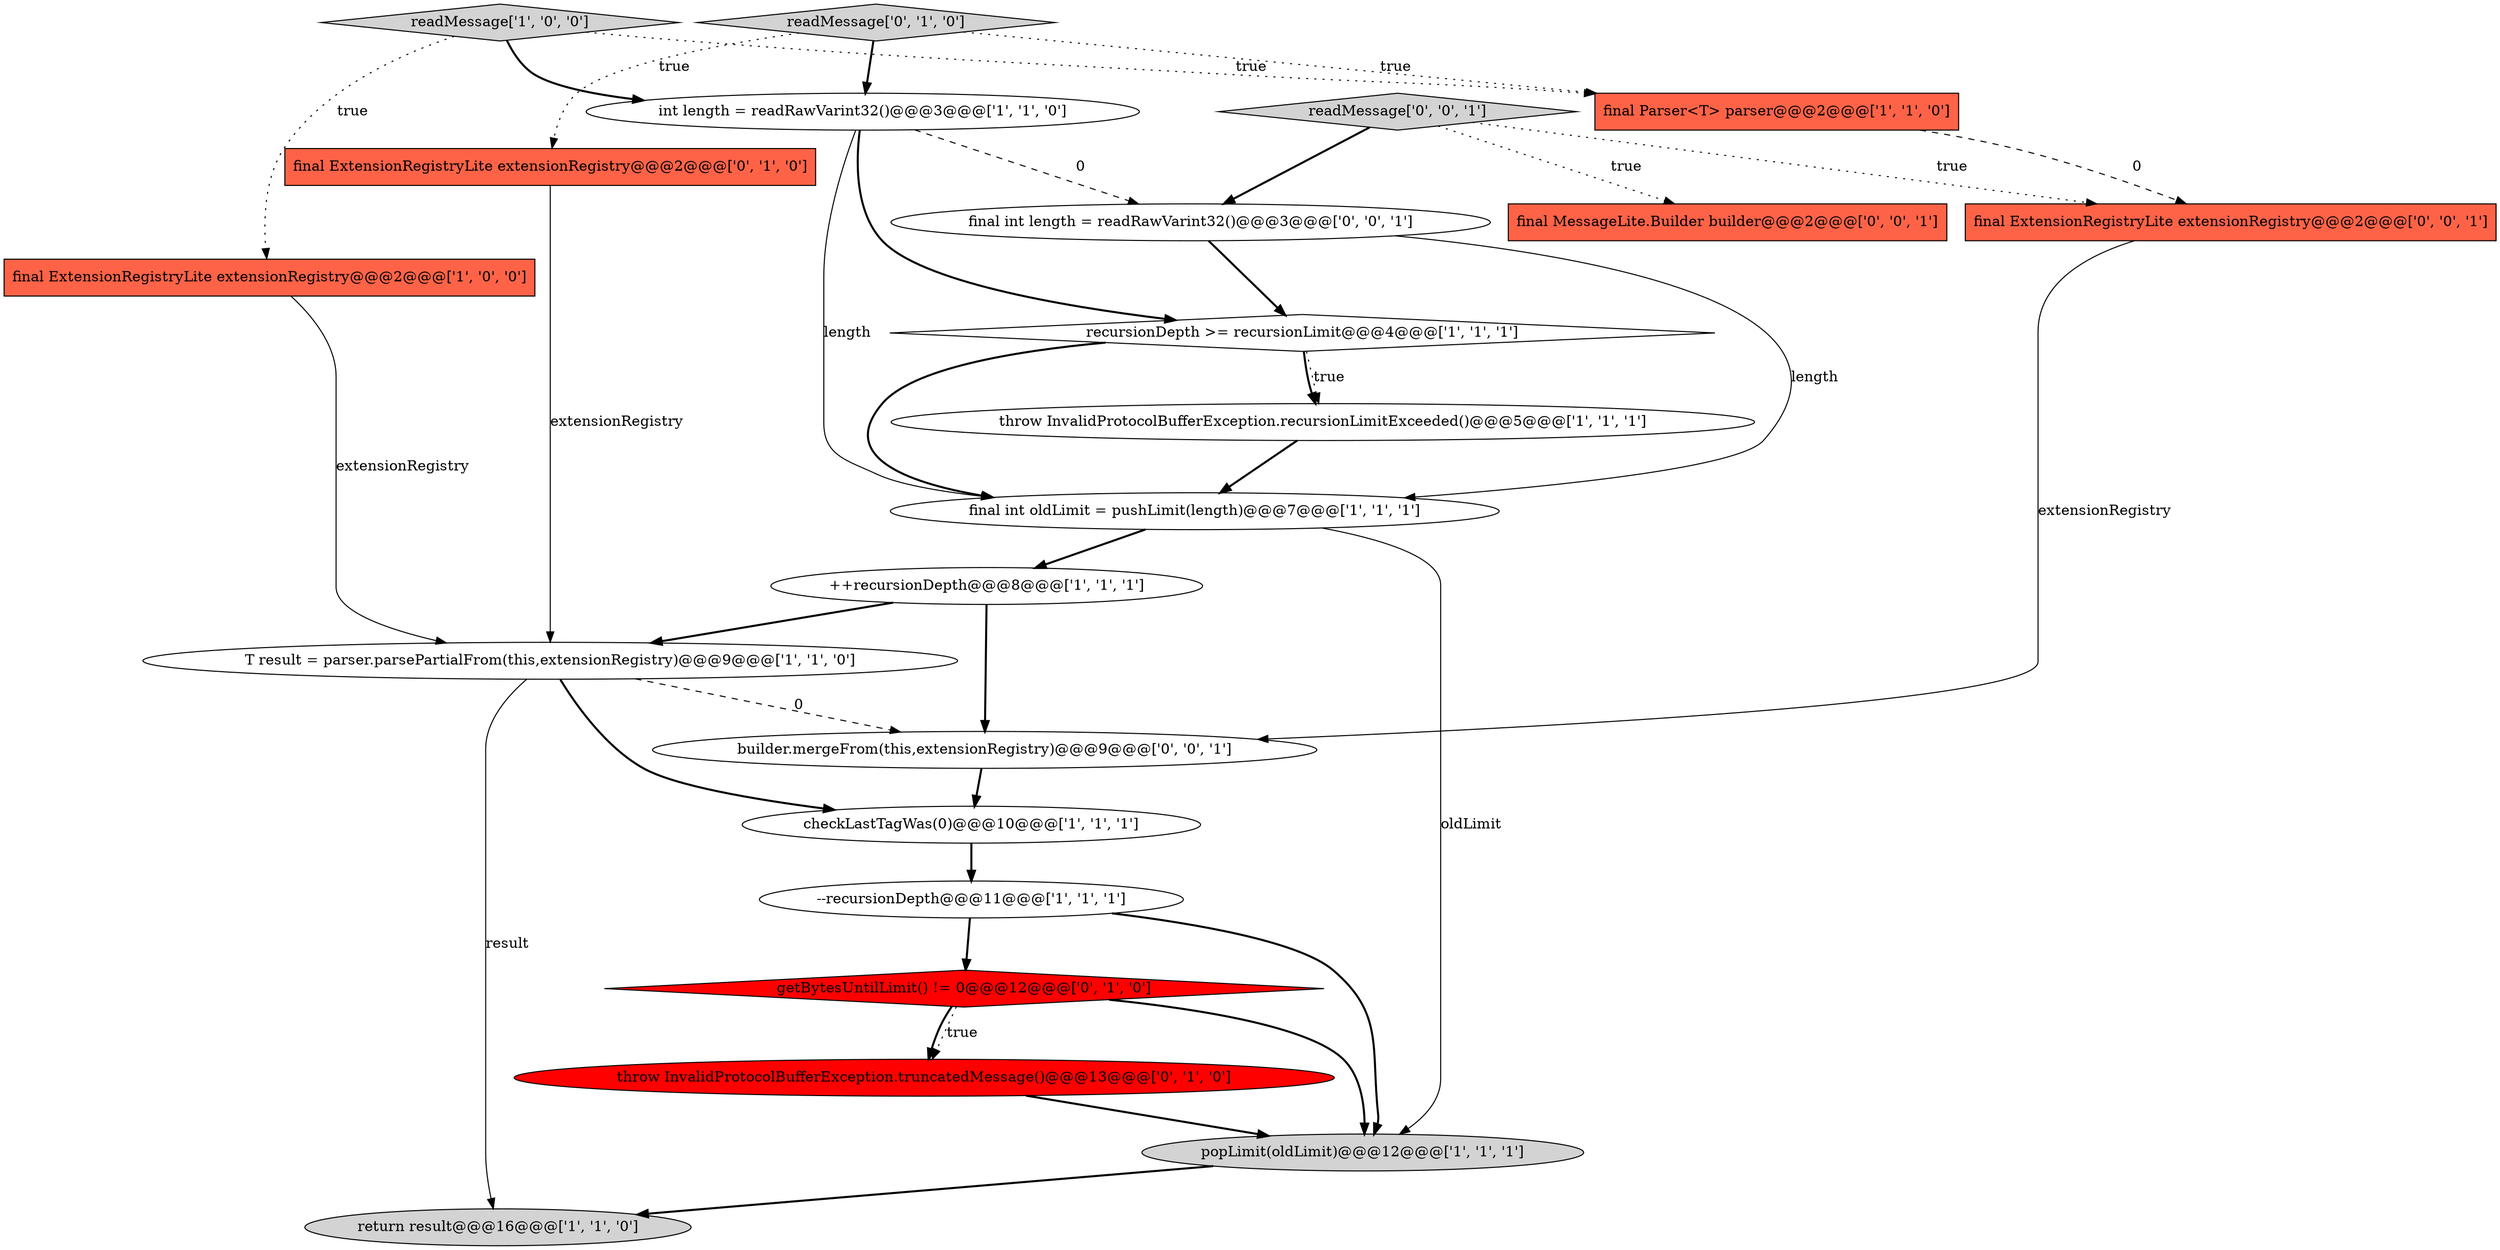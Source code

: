digraph {
20 [style = filled, label = "readMessage['0', '0', '1']", fillcolor = lightgray, shape = diamond image = "AAA0AAABBB3BBB"];
7 [style = filled, label = "T result = parser.parsePartialFrom(this,extensionRegistry)@@@9@@@['1', '1', '0']", fillcolor = white, shape = ellipse image = "AAA0AAABBB1BBB"];
14 [style = filled, label = "final ExtensionRegistryLite extensionRegistry@@@2@@@['0', '1', '0']", fillcolor = tomato, shape = box image = "AAA0AAABBB2BBB"];
21 [style = filled, label = "final int length = readRawVarint32()@@@3@@@['0', '0', '1']", fillcolor = white, shape = ellipse image = "AAA0AAABBB3BBB"];
5 [style = filled, label = "recursionDepth >= recursionLimit@@@4@@@['1', '1', '1']", fillcolor = white, shape = diamond image = "AAA0AAABBB1BBB"];
0 [style = filled, label = "final ExtensionRegistryLite extensionRegistry@@@2@@@['1', '0', '0']", fillcolor = tomato, shape = box image = "AAA0AAABBB1BBB"];
3 [style = filled, label = "final Parser<T> parser@@@2@@@['1', '1', '0']", fillcolor = tomato, shape = box image = "AAA0AAABBB1BBB"];
13 [style = filled, label = "readMessage['0', '1', '0']", fillcolor = lightgray, shape = diamond image = "AAA0AAABBB2BBB"];
8 [style = filled, label = "int length = readRawVarint32()@@@3@@@['1', '1', '0']", fillcolor = white, shape = ellipse image = "AAA0AAABBB1BBB"];
19 [style = filled, label = "builder.mergeFrom(this,extensionRegistry)@@@9@@@['0', '0', '1']", fillcolor = white, shape = ellipse image = "AAA0AAABBB3BBB"];
9 [style = filled, label = "return result@@@16@@@['1', '1', '0']", fillcolor = lightgray, shape = ellipse image = "AAA0AAABBB1BBB"];
11 [style = filled, label = "readMessage['1', '0', '0']", fillcolor = lightgray, shape = diamond image = "AAA0AAABBB1BBB"];
15 [style = filled, label = "getBytesUntilLimit() != 0@@@12@@@['0', '1', '0']", fillcolor = red, shape = diamond image = "AAA1AAABBB2BBB"];
2 [style = filled, label = "checkLastTagWas(0)@@@10@@@['1', '1', '1']", fillcolor = white, shape = ellipse image = "AAA0AAABBB1BBB"];
4 [style = filled, label = "popLimit(oldLimit)@@@12@@@['1', '1', '1']", fillcolor = lightgray, shape = ellipse image = "AAA0AAABBB1BBB"];
16 [style = filled, label = "throw InvalidProtocolBufferException.truncatedMessage()@@@13@@@['0', '1', '0']", fillcolor = red, shape = ellipse image = "AAA1AAABBB2BBB"];
12 [style = filled, label = "final int oldLimit = pushLimit(length)@@@7@@@['1', '1', '1']", fillcolor = white, shape = ellipse image = "AAA0AAABBB1BBB"];
18 [style = filled, label = "final ExtensionRegistryLite extensionRegistry@@@2@@@['0', '0', '1']", fillcolor = tomato, shape = box image = "AAA0AAABBB3BBB"];
1 [style = filled, label = "throw InvalidProtocolBufferException.recursionLimitExceeded()@@@5@@@['1', '1', '1']", fillcolor = white, shape = ellipse image = "AAA0AAABBB1BBB"];
17 [style = filled, label = "final MessageLite.Builder builder@@@2@@@['0', '0', '1']", fillcolor = tomato, shape = box image = "AAA0AAABBB3BBB"];
10 [style = filled, label = "--recursionDepth@@@11@@@['1', '1', '1']", fillcolor = white, shape = ellipse image = "AAA0AAABBB1BBB"];
6 [style = filled, label = "++recursionDepth@@@8@@@['1', '1', '1']", fillcolor = white, shape = ellipse image = "AAA0AAABBB1BBB"];
4->9 [style = bold, label=""];
18->19 [style = solid, label="extensionRegistry"];
10->15 [style = bold, label=""];
13->3 [style = dotted, label="true"];
12->4 [style = solid, label="oldLimit"];
20->17 [style = dotted, label="true"];
3->18 [style = dashed, label="0"];
5->1 [style = dotted, label="true"];
6->19 [style = bold, label=""];
19->2 [style = bold, label=""];
8->21 [style = dashed, label="0"];
15->16 [style = dotted, label="true"];
2->10 [style = bold, label=""];
12->6 [style = bold, label=""];
15->16 [style = bold, label=""];
14->7 [style = solid, label="extensionRegistry"];
20->21 [style = bold, label=""];
21->5 [style = bold, label=""];
5->1 [style = bold, label=""];
8->5 [style = bold, label=""];
8->12 [style = solid, label="length"];
5->12 [style = bold, label=""];
7->19 [style = dashed, label="0"];
7->2 [style = bold, label=""];
11->0 [style = dotted, label="true"];
7->9 [style = solid, label="result"];
15->4 [style = bold, label=""];
1->12 [style = bold, label=""];
10->4 [style = bold, label=""];
20->18 [style = dotted, label="true"];
11->8 [style = bold, label=""];
21->12 [style = solid, label="length"];
16->4 [style = bold, label=""];
0->7 [style = solid, label="extensionRegistry"];
6->7 [style = bold, label=""];
13->8 [style = bold, label=""];
11->3 [style = dotted, label="true"];
13->14 [style = dotted, label="true"];
}
